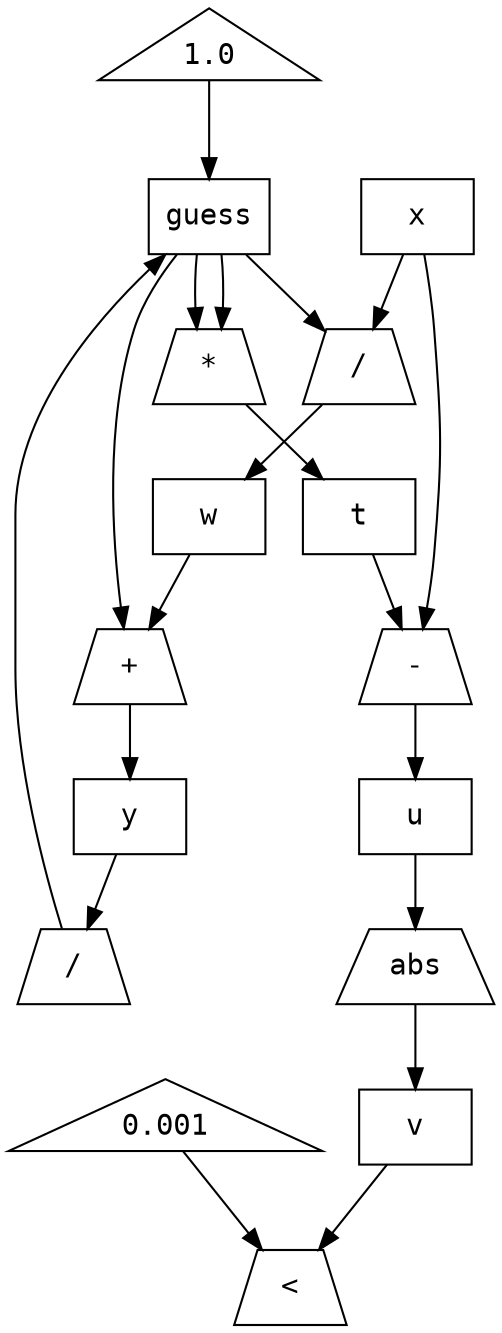 #!/usr/bin/env dot
digraph arithmetic_data_path {
        edge[fontname=monospace]
        node[fontname=monospace]
        {
                node[shape=triangle]
                one[label=1.0]
                zero_one[label="0.001"]
        }
        {
                node[shape=box]
                guess
                t
                u
                v
                w
                x
                y
        }
        {
                node[shape=trapezium]
                times[label="*"]
                minus[label="-"]
                abs
                less_than[label="<"]
                divides_w[label="/"]
                plus[label="+"]
                divides_guess[label="/"]
        }
        one -> guess
        guess -> times
        guess -> times
        times -> t
        t -> minus
        x -> minus
        minus -> u
        u -> abs
        abs -> v
        v -> less_than
        zero_one -> less_than
        x -> divides_w
        guess -> divides_w
        divides_w -> w
        guess -> plus
        w -> plus
        plus -> y
        y -> divides_guess
        divides_guess -> guess
}
